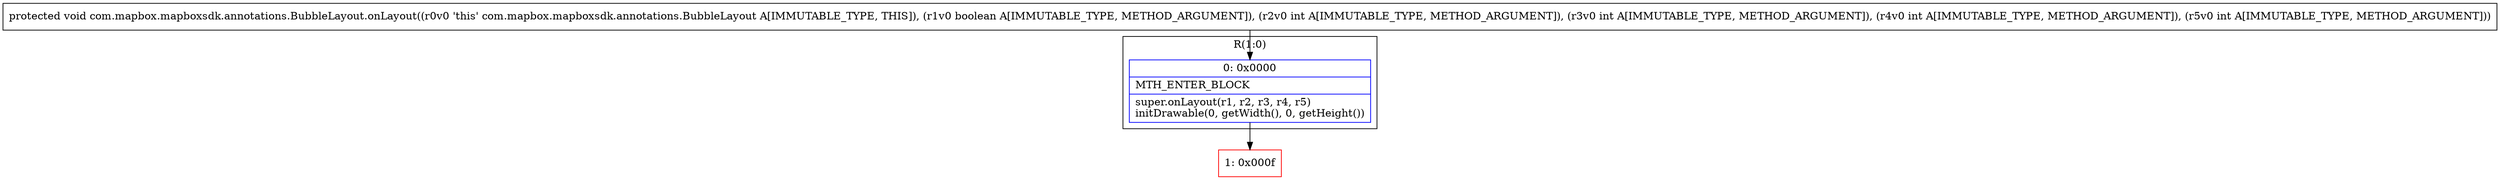 digraph "CFG forcom.mapbox.mapboxsdk.annotations.BubbleLayout.onLayout(ZIIII)V" {
subgraph cluster_Region_563341175 {
label = "R(1:0)";
node [shape=record,color=blue];
Node_0 [shape=record,label="{0\:\ 0x0000|MTH_ENTER_BLOCK\l|super.onLayout(r1, r2, r3, r4, r5)\linitDrawable(0, getWidth(), 0, getHeight())\l}"];
}
Node_1 [shape=record,color=red,label="{1\:\ 0x000f}"];
MethodNode[shape=record,label="{protected void com.mapbox.mapboxsdk.annotations.BubbleLayout.onLayout((r0v0 'this' com.mapbox.mapboxsdk.annotations.BubbleLayout A[IMMUTABLE_TYPE, THIS]), (r1v0 boolean A[IMMUTABLE_TYPE, METHOD_ARGUMENT]), (r2v0 int A[IMMUTABLE_TYPE, METHOD_ARGUMENT]), (r3v0 int A[IMMUTABLE_TYPE, METHOD_ARGUMENT]), (r4v0 int A[IMMUTABLE_TYPE, METHOD_ARGUMENT]), (r5v0 int A[IMMUTABLE_TYPE, METHOD_ARGUMENT])) }"];
MethodNode -> Node_0;
Node_0 -> Node_1;
}

